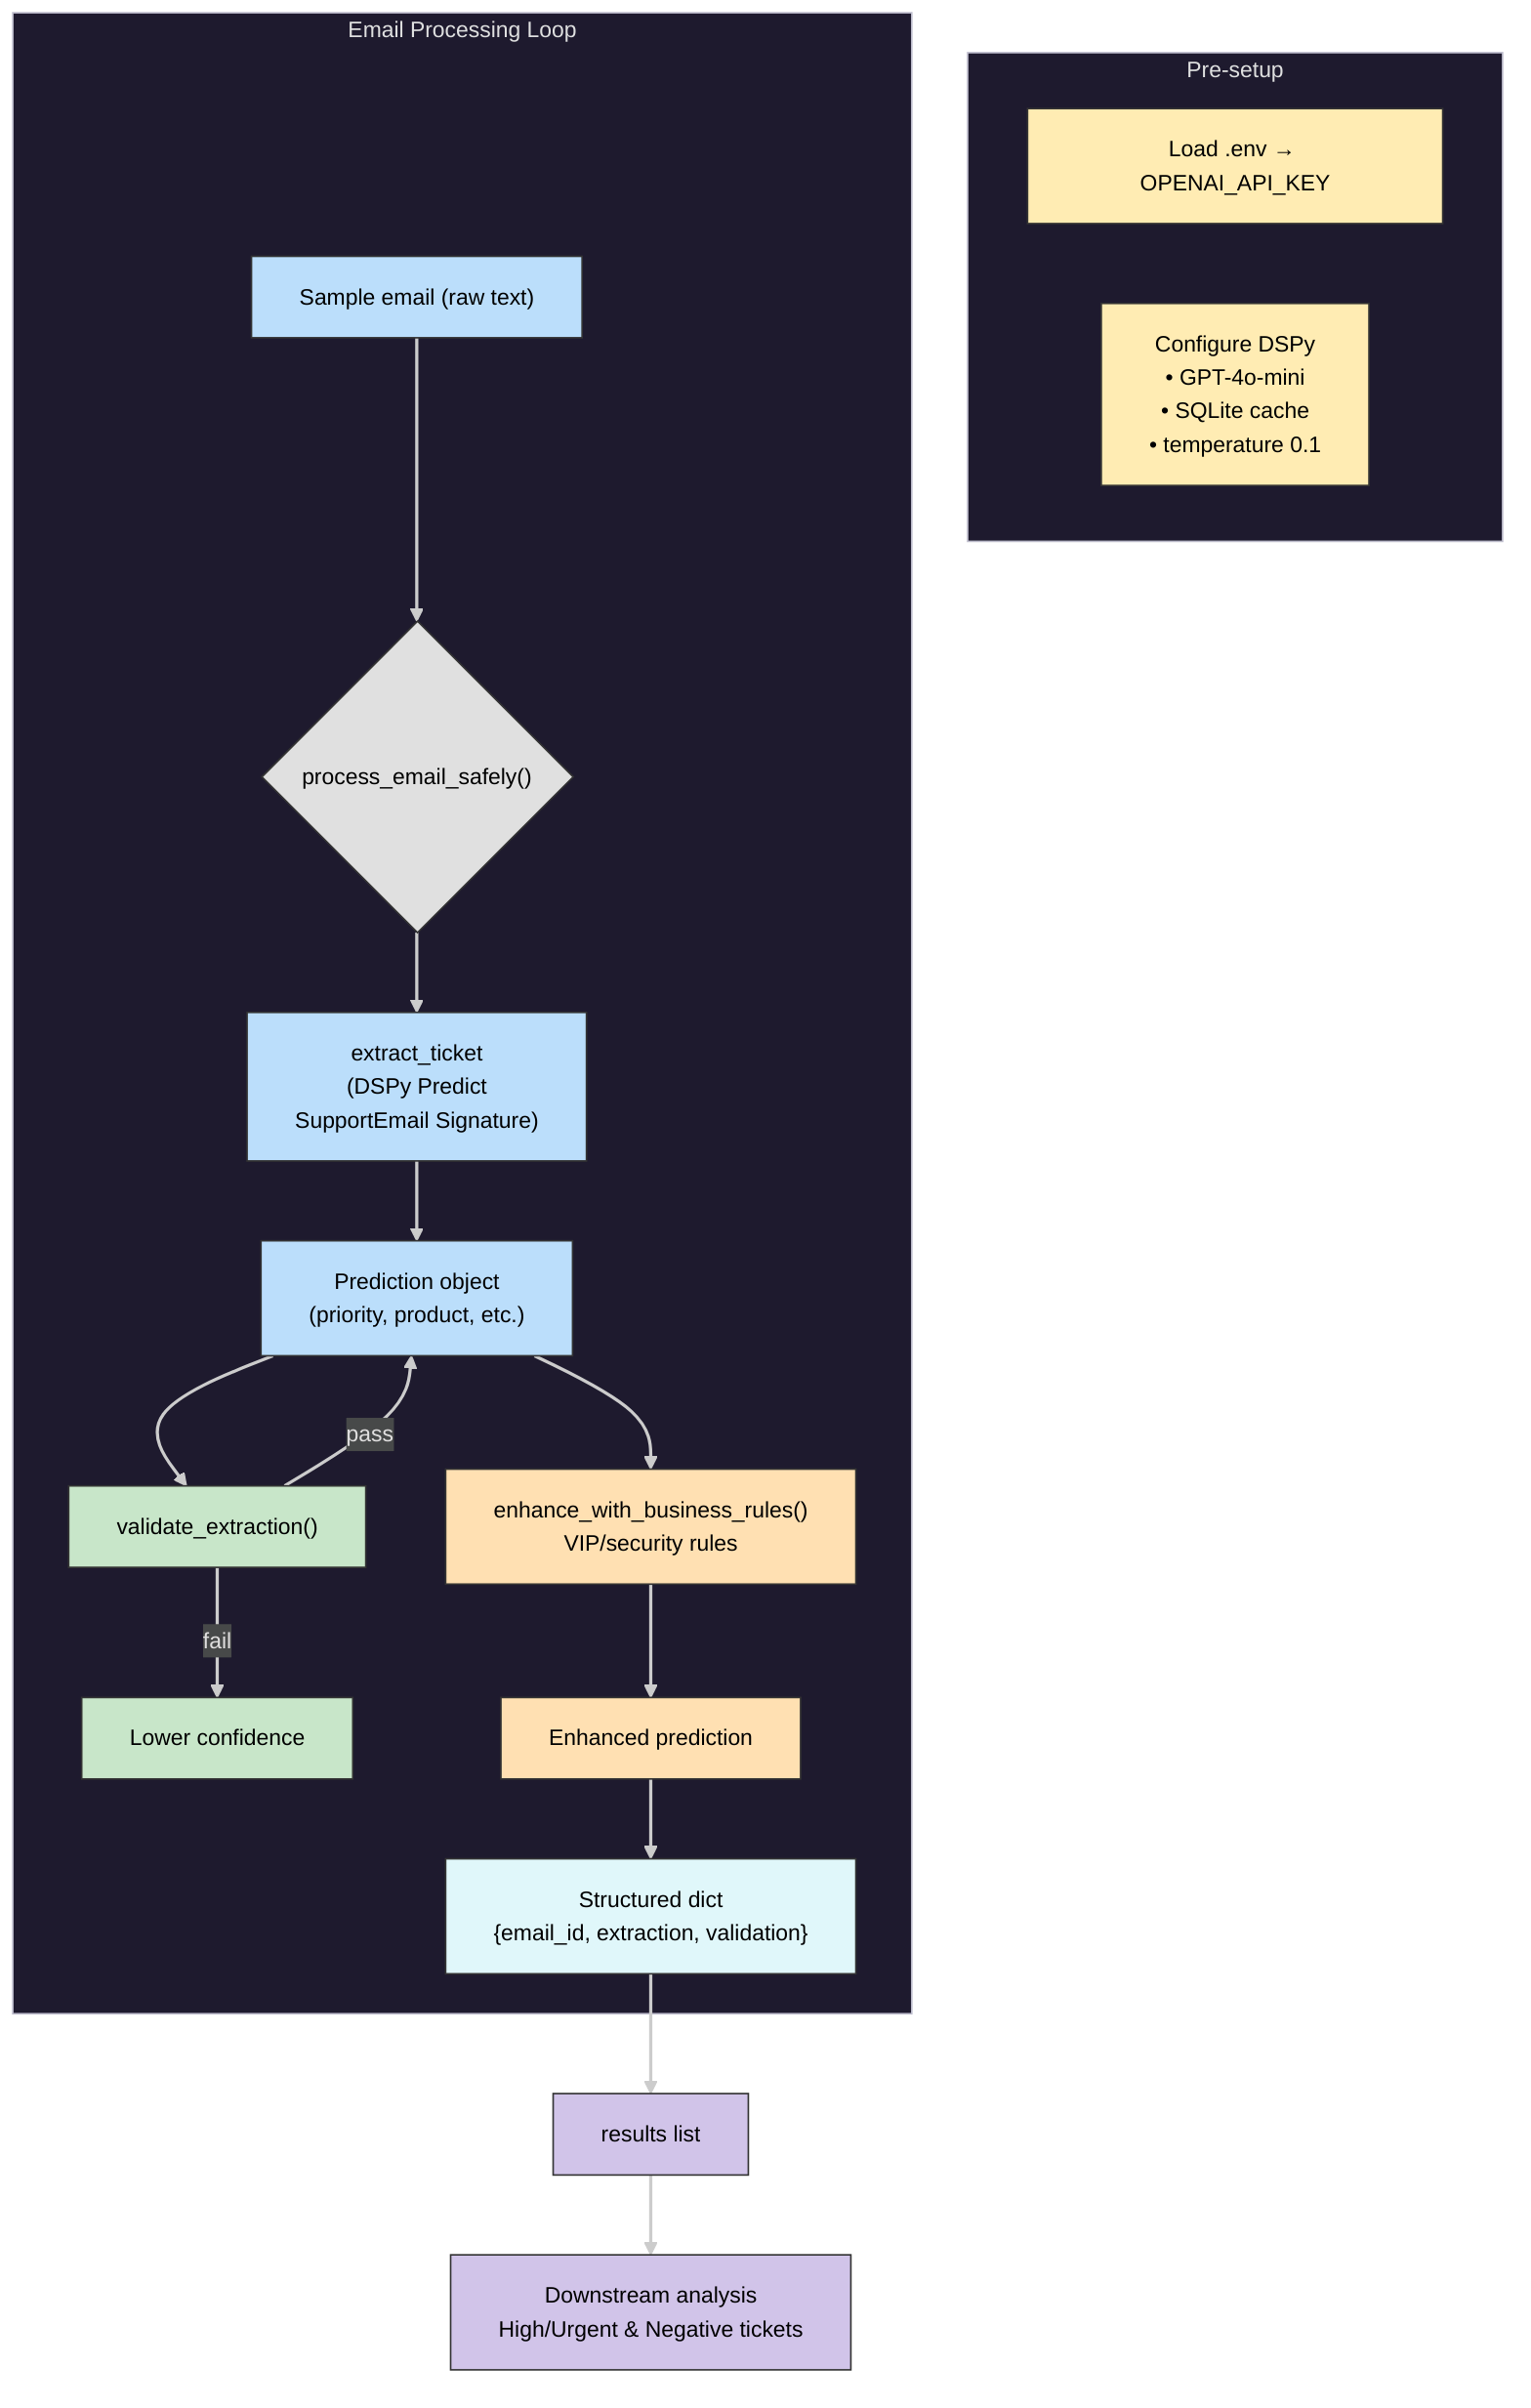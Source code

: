 ---
config:
  theme: redux-dark
---
flowchart TD
 subgraph s1["Pre-setup"]
        S1["Load .env → OPENAI_API_KEY"]
        S2["Configure DSPy<br>• GPT-4o-mini<br>• SQLite cache<br>• temperature 0.1"]
  end
 subgraph subGraph1["Email Processing Loop"]
        A["Sample email (raw text)"]
        B{"process_email_safely()"}
        C1["extract_ticket<br>(DSPy Predict<br>SupportEmail Signature)"]
        D1["Prediction object<br>(priority, product, etc.)"]
        V["validate_extraction()"]
        D2["Lower confidence"]
        R["enhance_with_business_rules()<br>VIP/security rules"]
        P["Enhanced prediction"]
        O["Structured dict<br>{email_id, extraction, validation}"]
  end
    A --> B
    B --> C1
    C1 --> D1
    D1 --> V & R
    V -- pass --> D1
    V -- fail --> D2
    R --> P
    P --> O
    O --> Res["results list"]
    Res --> Stats["Downstream analysis<br>High/Urgent &amp; Negative tickets"]
     S1:::setup
     S2:::setup
     A:::extract
     B:::decision
     C1:::extract
     D1:::extract
     V:::validate
     D2:::validate
     R:::business
     P:::business
     O:::structure
     Res:::summary
     Stats:::summary
    classDef setup     fill:#FFECB3,stroke:#333,stroke-width:1px,color:#000
    classDef extract   fill:#BBDEFB,stroke:#333,stroke-width:1px,color:#000
    classDef validate  fill:#C8E6C9,stroke:#333,stroke-width:1px,color:#000
    classDef business  fill:#FFE0B2,stroke:#333,stroke-width:1px,color:#000
    classDef structure fill:#E0F7FA,stroke:#333,stroke-width:1px,color:#000
    classDef summary   fill:#D1C4E9,stroke:#333,stroke-width:1px,color:#000
    classDef decision  fill:#E0E0E0,stroke:#333,stroke-width:1px,color:#000